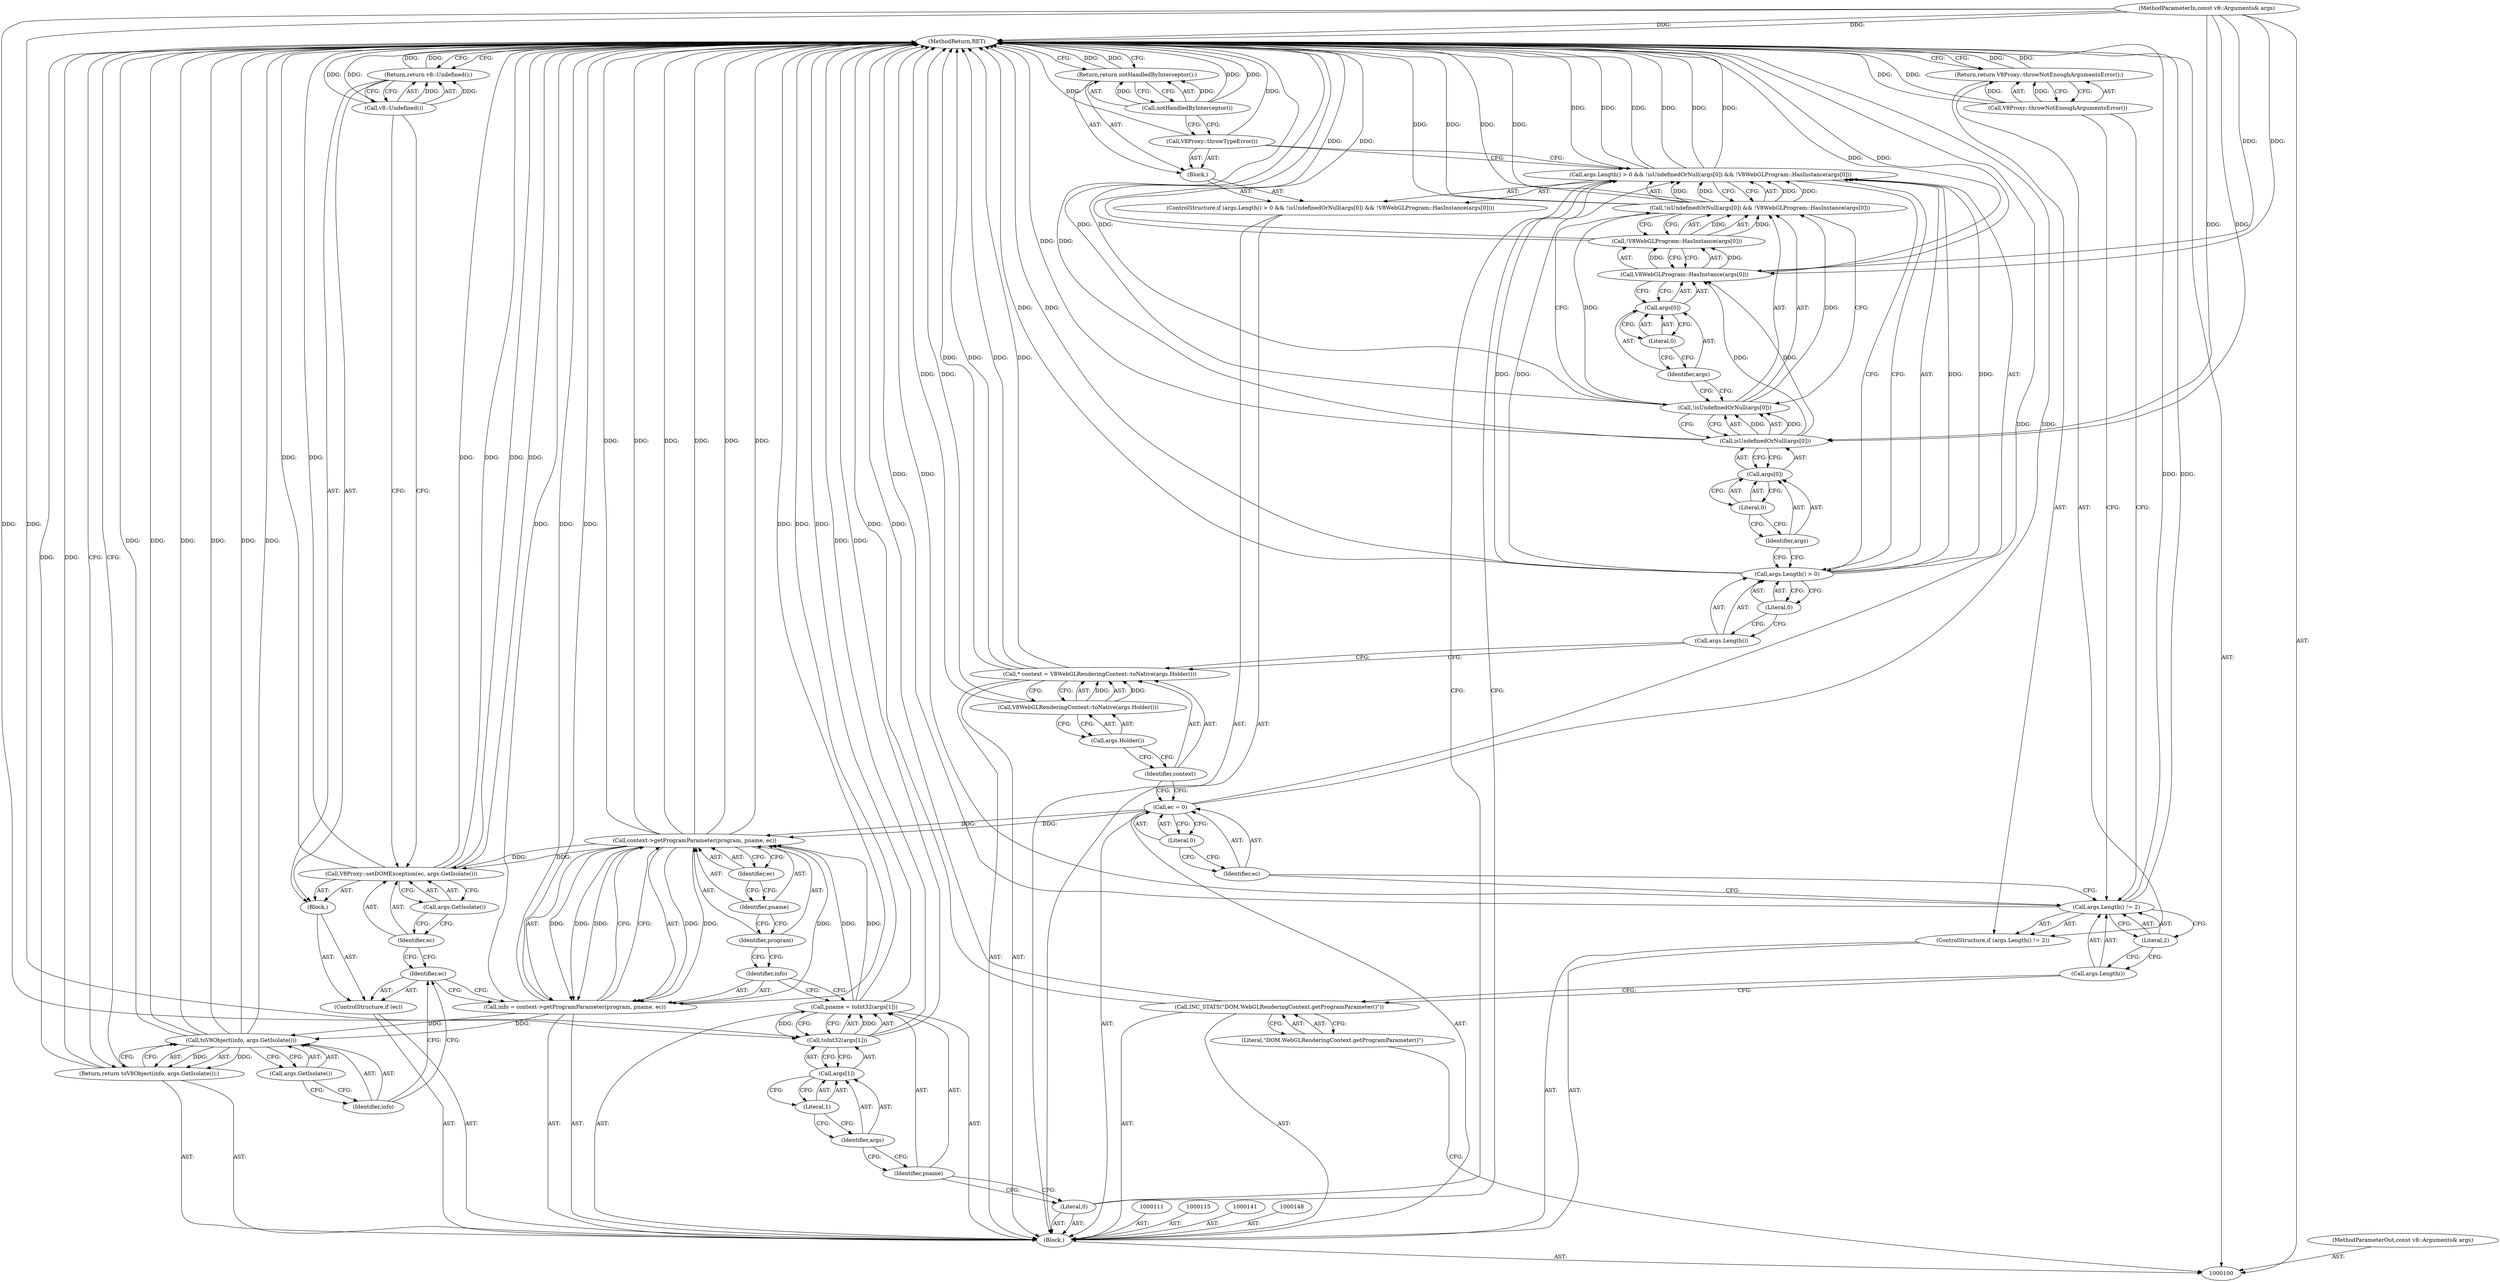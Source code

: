 digraph "1_Chrome_e9372a1bfd3588a80fcf49aa07321f0971dd6091_59" {
"1000167" [label="(MethodReturn,RET)"];
"1000101" [label="(MethodParameterIn,const v8::Arguments& args)"];
"1000264" [label="(MethodParameterOut,const v8::Arguments& args)"];
"1000124" [label="(Literal,0)"];
"1000125" [label="(Call,!isUndefinedOrNull(args[0]) && !V8WebGLProgram::HasInstance(args[0]))"];
"1000126" [label="(Call,!isUndefinedOrNull(args[0]))"];
"1000127" [label="(Call,isUndefinedOrNull(args[0]))"];
"1000120" [label="(ControlStructure,if (args.Length() > 0 && !isUndefinedOrNull(args[0]) && !V8WebGLProgram::HasInstance(args[0])))"];
"1000128" [label="(Call,args[0])"];
"1000129" [label="(Identifier,args)"];
"1000130" [label="(Literal,0)"];
"1000131" [label="(Call,!V8WebGLProgram::HasInstance(args[0]))"];
"1000132" [label="(Call,V8WebGLProgram::HasInstance(args[0]))"];
"1000121" [label="(Call,args.Length() > 0 && !isUndefinedOrNull(args[0]) && !V8WebGLProgram::HasInstance(args[0]))"];
"1000122" [label="(Call,args.Length() > 0)"];
"1000123" [label="(Call,args.Length())"];
"1000133" [label="(Call,args[0])"];
"1000134" [label="(Identifier,args)"];
"1000135" [label="(Literal,0)"];
"1000136" [label="(Block,)"];
"1000137" [label="(Call,V8Proxy::throwTypeError())"];
"1000139" [label="(Call,notHandledByInterceptor())"];
"1000138" [label="(Return,return notHandledByInterceptor();)"];
"1000140" [label="(Literal,0)"];
"1000142" [label="(Call,pname = toInt32(args[1]))"];
"1000143" [label="(Identifier,pname)"];
"1000144" [label="(Call,toInt32(args[1]))"];
"1000145" [label="(Call,args[1])"];
"1000146" [label="(Identifier,args)"];
"1000147" [label="(Literal,1)"];
"1000149" [label="(Call,info = context->getProgramParameter(program, pname, ec))"];
"1000150" [label="(Identifier,info)"];
"1000151" [label="(Call,context->getProgramParameter(program, pname, ec))"];
"1000152" [label="(Identifier,program)"];
"1000153" [label="(Identifier,pname)"];
"1000154" [label="(Identifier,ec)"];
"1000157" [label="(Block,)"];
"1000155" [label="(ControlStructure,if (ec))"];
"1000156" [label="(Identifier,ec)"];
"1000159" [label="(Identifier,ec)"];
"1000160" [label="(Call,args.GetIsolate())"];
"1000158" [label="(Call,V8Proxy::setDOMException(ec, args.GetIsolate()))"];
"1000162" [label="(Call,v8::Undefined())"];
"1000161" [label="(Return,return v8::Undefined();)"];
"1000102" [label="(Block,)"];
"1000164" [label="(Call,toV8Object(info, args.GetIsolate()))"];
"1000165" [label="(Identifier,info)"];
"1000166" [label="(Call,args.GetIsolate())"];
"1000163" [label="(Return,return toV8Object(info, args.GetIsolate());)"];
"1000104" [label="(Literal,\"DOM.WebGLRenderingContext.getProgramParameter()\")"];
"1000103" [label="(Call,INC_STATS(\"DOM.WebGLRenderingContext.getProgramParameter()\"))"];
"1000108" [label="(Literal,2)"];
"1000105" [label="(ControlStructure,if (args.Length() != 2))"];
"1000106" [label="(Call,args.Length() != 2)"];
"1000107" [label="(Call,args.Length())"];
"1000110" [label="(Call,V8Proxy::throwNotEnoughArgumentsError())"];
"1000109" [label="(Return,return V8Proxy::throwNotEnoughArgumentsError();)"];
"1000112" [label="(Call,ec = 0)"];
"1000113" [label="(Identifier,ec)"];
"1000114" [label="(Literal,0)"];
"1000116" [label="(Call,* context = V8WebGLRenderingContext::toNative(args.Holder()))"];
"1000117" [label="(Identifier,context)"];
"1000118" [label="(Call,V8WebGLRenderingContext::toNative(args.Holder()))"];
"1000119" [label="(Call,args.Holder())"];
"1000167" -> "1000100"  [label="AST: "];
"1000167" -> "1000109"  [label="CFG: "];
"1000167" -> "1000138"  [label="CFG: "];
"1000167" -> "1000161"  [label="CFG: "];
"1000167" -> "1000163"  [label="CFG: "];
"1000161" -> "1000167"  [label="DDG: "];
"1000163" -> "1000167"  [label="DDG: "];
"1000138" -> "1000167"  [label="DDG: "];
"1000109" -> "1000167"  [label="DDG: "];
"1000121" -> "1000167"  [label="DDG: "];
"1000121" -> "1000167"  [label="DDG: "];
"1000121" -> "1000167"  [label="DDG: "];
"1000158" -> "1000167"  [label="DDG: "];
"1000158" -> "1000167"  [label="DDG: "];
"1000158" -> "1000167"  [label="DDG: "];
"1000116" -> "1000167"  [label="DDG: "];
"1000116" -> "1000167"  [label="DDG: "];
"1000151" -> "1000167"  [label="DDG: "];
"1000151" -> "1000167"  [label="DDG: "];
"1000151" -> "1000167"  [label="DDG: "];
"1000149" -> "1000167"  [label="DDG: "];
"1000149" -> "1000167"  [label="DDG: "];
"1000127" -> "1000167"  [label="DDG: "];
"1000118" -> "1000167"  [label="DDG: "];
"1000162" -> "1000167"  [label="DDG: "];
"1000164" -> "1000167"  [label="DDG: "];
"1000164" -> "1000167"  [label="DDG: "];
"1000164" -> "1000167"  [label="DDG: "];
"1000125" -> "1000167"  [label="DDG: "];
"1000125" -> "1000167"  [label="DDG: "];
"1000106" -> "1000167"  [label="DDG: "];
"1000106" -> "1000167"  [label="DDG: "];
"1000122" -> "1000167"  [label="DDG: "];
"1000131" -> "1000167"  [label="DDG: "];
"1000139" -> "1000167"  [label="DDG: "];
"1000142" -> "1000167"  [label="DDG: "];
"1000103" -> "1000167"  [label="DDG: "];
"1000126" -> "1000167"  [label="DDG: "];
"1000132" -> "1000167"  [label="DDG: "];
"1000112" -> "1000167"  [label="DDG: "];
"1000101" -> "1000167"  [label="DDG: "];
"1000110" -> "1000167"  [label="DDG: "];
"1000144" -> "1000167"  [label="DDG: "];
"1000137" -> "1000167"  [label="DDG: "];
"1000101" -> "1000100"  [label="AST: "];
"1000101" -> "1000167"  [label="DDG: "];
"1000101" -> "1000127"  [label="DDG: "];
"1000101" -> "1000132"  [label="DDG: "];
"1000101" -> "1000144"  [label="DDG: "];
"1000264" -> "1000100"  [label="AST: "];
"1000124" -> "1000122"  [label="AST: "];
"1000124" -> "1000123"  [label="CFG: "];
"1000122" -> "1000124"  [label="CFG: "];
"1000125" -> "1000121"  [label="AST: "];
"1000125" -> "1000126"  [label="CFG: "];
"1000125" -> "1000131"  [label="CFG: "];
"1000126" -> "1000125"  [label="AST: "];
"1000131" -> "1000125"  [label="AST: "];
"1000121" -> "1000125"  [label="CFG: "];
"1000125" -> "1000167"  [label="DDG: "];
"1000125" -> "1000167"  [label="DDG: "];
"1000125" -> "1000121"  [label="DDG: "];
"1000125" -> "1000121"  [label="DDG: "];
"1000126" -> "1000125"  [label="DDG: "];
"1000131" -> "1000125"  [label="DDG: "];
"1000126" -> "1000125"  [label="AST: "];
"1000126" -> "1000127"  [label="CFG: "];
"1000127" -> "1000126"  [label="AST: "];
"1000134" -> "1000126"  [label="CFG: "];
"1000125" -> "1000126"  [label="CFG: "];
"1000126" -> "1000167"  [label="DDG: "];
"1000126" -> "1000125"  [label="DDG: "];
"1000127" -> "1000126"  [label="DDG: "];
"1000127" -> "1000126"  [label="AST: "];
"1000127" -> "1000128"  [label="CFG: "];
"1000128" -> "1000127"  [label="AST: "];
"1000126" -> "1000127"  [label="CFG: "];
"1000127" -> "1000167"  [label="DDG: "];
"1000127" -> "1000126"  [label="DDG: "];
"1000101" -> "1000127"  [label="DDG: "];
"1000127" -> "1000132"  [label="DDG: "];
"1000120" -> "1000102"  [label="AST: "];
"1000121" -> "1000120"  [label="AST: "];
"1000136" -> "1000120"  [label="AST: "];
"1000128" -> "1000127"  [label="AST: "];
"1000128" -> "1000130"  [label="CFG: "];
"1000129" -> "1000128"  [label="AST: "];
"1000130" -> "1000128"  [label="AST: "];
"1000127" -> "1000128"  [label="CFG: "];
"1000129" -> "1000128"  [label="AST: "];
"1000129" -> "1000122"  [label="CFG: "];
"1000130" -> "1000129"  [label="CFG: "];
"1000130" -> "1000128"  [label="AST: "];
"1000130" -> "1000129"  [label="CFG: "];
"1000128" -> "1000130"  [label="CFG: "];
"1000131" -> "1000125"  [label="AST: "];
"1000131" -> "1000132"  [label="CFG: "];
"1000132" -> "1000131"  [label="AST: "];
"1000125" -> "1000131"  [label="CFG: "];
"1000131" -> "1000167"  [label="DDG: "];
"1000131" -> "1000125"  [label="DDG: "];
"1000132" -> "1000131"  [label="DDG: "];
"1000132" -> "1000131"  [label="AST: "];
"1000132" -> "1000133"  [label="CFG: "];
"1000133" -> "1000132"  [label="AST: "];
"1000131" -> "1000132"  [label="CFG: "];
"1000132" -> "1000167"  [label="DDG: "];
"1000132" -> "1000131"  [label="DDG: "];
"1000127" -> "1000132"  [label="DDG: "];
"1000101" -> "1000132"  [label="DDG: "];
"1000121" -> "1000120"  [label="AST: "];
"1000121" -> "1000122"  [label="CFG: "];
"1000121" -> "1000125"  [label="CFG: "];
"1000122" -> "1000121"  [label="AST: "];
"1000125" -> "1000121"  [label="AST: "];
"1000137" -> "1000121"  [label="CFG: "];
"1000140" -> "1000121"  [label="CFG: "];
"1000121" -> "1000167"  [label="DDG: "];
"1000121" -> "1000167"  [label="DDG: "];
"1000121" -> "1000167"  [label="DDG: "];
"1000122" -> "1000121"  [label="DDG: "];
"1000122" -> "1000121"  [label="DDG: "];
"1000125" -> "1000121"  [label="DDG: "];
"1000125" -> "1000121"  [label="DDG: "];
"1000122" -> "1000121"  [label="AST: "];
"1000122" -> "1000124"  [label="CFG: "];
"1000123" -> "1000122"  [label="AST: "];
"1000124" -> "1000122"  [label="AST: "];
"1000129" -> "1000122"  [label="CFG: "];
"1000121" -> "1000122"  [label="CFG: "];
"1000122" -> "1000167"  [label="DDG: "];
"1000122" -> "1000121"  [label="DDG: "];
"1000122" -> "1000121"  [label="DDG: "];
"1000123" -> "1000122"  [label="AST: "];
"1000123" -> "1000116"  [label="CFG: "];
"1000124" -> "1000123"  [label="CFG: "];
"1000133" -> "1000132"  [label="AST: "];
"1000133" -> "1000135"  [label="CFG: "];
"1000134" -> "1000133"  [label="AST: "];
"1000135" -> "1000133"  [label="AST: "];
"1000132" -> "1000133"  [label="CFG: "];
"1000134" -> "1000133"  [label="AST: "];
"1000134" -> "1000126"  [label="CFG: "];
"1000135" -> "1000134"  [label="CFG: "];
"1000135" -> "1000133"  [label="AST: "];
"1000135" -> "1000134"  [label="CFG: "];
"1000133" -> "1000135"  [label="CFG: "];
"1000136" -> "1000120"  [label="AST: "];
"1000137" -> "1000136"  [label="AST: "];
"1000138" -> "1000136"  [label="AST: "];
"1000137" -> "1000136"  [label="AST: "];
"1000137" -> "1000121"  [label="CFG: "];
"1000139" -> "1000137"  [label="CFG: "];
"1000137" -> "1000167"  [label="DDG: "];
"1000139" -> "1000138"  [label="AST: "];
"1000139" -> "1000137"  [label="CFG: "];
"1000138" -> "1000139"  [label="CFG: "];
"1000139" -> "1000167"  [label="DDG: "];
"1000139" -> "1000138"  [label="DDG: "];
"1000138" -> "1000136"  [label="AST: "];
"1000138" -> "1000139"  [label="CFG: "];
"1000139" -> "1000138"  [label="AST: "];
"1000167" -> "1000138"  [label="CFG: "];
"1000138" -> "1000167"  [label="DDG: "];
"1000139" -> "1000138"  [label="DDG: "];
"1000140" -> "1000102"  [label="AST: "];
"1000140" -> "1000121"  [label="CFG: "];
"1000143" -> "1000140"  [label="CFG: "];
"1000142" -> "1000102"  [label="AST: "];
"1000142" -> "1000144"  [label="CFG: "];
"1000143" -> "1000142"  [label="AST: "];
"1000144" -> "1000142"  [label="AST: "];
"1000150" -> "1000142"  [label="CFG: "];
"1000142" -> "1000167"  [label="DDG: "];
"1000144" -> "1000142"  [label="DDG: "];
"1000142" -> "1000151"  [label="DDG: "];
"1000143" -> "1000142"  [label="AST: "];
"1000143" -> "1000140"  [label="CFG: "];
"1000146" -> "1000143"  [label="CFG: "];
"1000144" -> "1000142"  [label="AST: "];
"1000144" -> "1000145"  [label="CFG: "];
"1000145" -> "1000144"  [label="AST: "];
"1000142" -> "1000144"  [label="CFG: "];
"1000144" -> "1000167"  [label="DDG: "];
"1000144" -> "1000142"  [label="DDG: "];
"1000101" -> "1000144"  [label="DDG: "];
"1000145" -> "1000144"  [label="AST: "];
"1000145" -> "1000147"  [label="CFG: "];
"1000146" -> "1000145"  [label="AST: "];
"1000147" -> "1000145"  [label="AST: "];
"1000144" -> "1000145"  [label="CFG: "];
"1000146" -> "1000145"  [label="AST: "];
"1000146" -> "1000143"  [label="CFG: "];
"1000147" -> "1000146"  [label="CFG: "];
"1000147" -> "1000145"  [label="AST: "];
"1000147" -> "1000146"  [label="CFG: "];
"1000145" -> "1000147"  [label="CFG: "];
"1000149" -> "1000102"  [label="AST: "];
"1000149" -> "1000151"  [label="CFG: "];
"1000150" -> "1000149"  [label="AST: "];
"1000151" -> "1000149"  [label="AST: "];
"1000156" -> "1000149"  [label="CFG: "];
"1000149" -> "1000167"  [label="DDG: "];
"1000149" -> "1000167"  [label="DDG: "];
"1000151" -> "1000149"  [label="DDG: "];
"1000151" -> "1000149"  [label="DDG: "];
"1000151" -> "1000149"  [label="DDG: "];
"1000149" -> "1000164"  [label="DDG: "];
"1000150" -> "1000149"  [label="AST: "];
"1000150" -> "1000142"  [label="CFG: "];
"1000152" -> "1000150"  [label="CFG: "];
"1000151" -> "1000149"  [label="AST: "];
"1000151" -> "1000154"  [label="CFG: "];
"1000152" -> "1000151"  [label="AST: "];
"1000153" -> "1000151"  [label="AST: "];
"1000154" -> "1000151"  [label="AST: "];
"1000149" -> "1000151"  [label="CFG: "];
"1000151" -> "1000167"  [label="DDG: "];
"1000151" -> "1000167"  [label="DDG: "];
"1000151" -> "1000167"  [label="DDG: "];
"1000151" -> "1000149"  [label="DDG: "];
"1000151" -> "1000149"  [label="DDG: "];
"1000151" -> "1000149"  [label="DDG: "];
"1000142" -> "1000151"  [label="DDG: "];
"1000112" -> "1000151"  [label="DDG: "];
"1000151" -> "1000158"  [label="DDG: "];
"1000152" -> "1000151"  [label="AST: "];
"1000152" -> "1000150"  [label="CFG: "];
"1000153" -> "1000152"  [label="CFG: "];
"1000153" -> "1000151"  [label="AST: "];
"1000153" -> "1000152"  [label="CFG: "];
"1000154" -> "1000153"  [label="CFG: "];
"1000154" -> "1000151"  [label="AST: "];
"1000154" -> "1000153"  [label="CFG: "];
"1000151" -> "1000154"  [label="CFG: "];
"1000157" -> "1000155"  [label="AST: "];
"1000158" -> "1000157"  [label="AST: "];
"1000161" -> "1000157"  [label="AST: "];
"1000155" -> "1000102"  [label="AST: "];
"1000156" -> "1000155"  [label="AST: "];
"1000157" -> "1000155"  [label="AST: "];
"1000156" -> "1000155"  [label="AST: "];
"1000156" -> "1000149"  [label="CFG: "];
"1000159" -> "1000156"  [label="CFG: "];
"1000165" -> "1000156"  [label="CFG: "];
"1000159" -> "1000158"  [label="AST: "];
"1000159" -> "1000156"  [label="CFG: "];
"1000160" -> "1000159"  [label="CFG: "];
"1000160" -> "1000158"  [label="AST: "];
"1000160" -> "1000159"  [label="CFG: "];
"1000158" -> "1000160"  [label="CFG: "];
"1000158" -> "1000157"  [label="AST: "];
"1000158" -> "1000160"  [label="CFG: "];
"1000159" -> "1000158"  [label="AST: "];
"1000160" -> "1000158"  [label="AST: "];
"1000162" -> "1000158"  [label="CFG: "];
"1000158" -> "1000167"  [label="DDG: "];
"1000158" -> "1000167"  [label="DDG: "];
"1000158" -> "1000167"  [label="DDG: "];
"1000151" -> "1000158"  [label="DDG: "];
"1000162" -> "1000161"  [label="AST: "];
"1000162" -> "1000158"  [label="CFG: "];
"1000161" -> "1000162"  [label="CFG: "];
"1000162" -> "1000167"  [label="DDG: "];
"1000162" -> "1000161"  [label="DDG: "];
"1000161" -> "1000157"  [label="AST: "];
"1000161" -> "1000162"  [label="CFG: "];
"1000162" -> "1000161"  [label="AST: "];
"1000167" -> "1000161"  [label="CFG: "];
"1000161" -> "1000167"  [label="DDG: "];
"1000162" -> "1000161"  [label="DDG: "];
"1000102" -> "1000100"  [label="AST: "];
"1000103" -> "1000102"  [label="AST: "];
"1000105" -> "1000102"  [label="AST: "];
"1000111" -> "1000102"  [label="AST: "];
"1000112" -> "1000102"  [label="AST: "];
"1000115" -> "1000102"  [label="AST: "];
"1000116" -> "1000102"  [label="AST: "];
"1000120" -> "1000102"  [label="AST: "];
"1000140" -> "1000102"  [label="AST: "];
"1000141" -> "1000102"  [label="AST: "];
"1000142" -> "1000102"  [label="AST: "];
"1000148" -> "1000102"  [label="AST: "];
"1000149" -> "1000102"  [label="AST: "];
"1000155" -> "1000102"  [label="AST: "];
"1000163" -> "1000102"  [label="AST: "];
"1000164" -> "1000163"  [label="AST: "];
"1000164" -> "1000166"  [label="CFG: "];
"1000165" -> "1000164"  [label="AST: "];
"1000166" -> "1000164"  [label="AST: "];
"1000163" -> "1000164"  [label="CFG: "];
"1000164" -> "1000167"  [label="DDG: "];
"1000164" -> "1000167"  [label="DDG: "];
"1000164" -> "1000167"  [label="DDG: "];
"1000164" -> "1000163"  [label="DDG: "];
"1000149" -> "1000164"  [label="DDG: "];
"1000165" -> "1000164"  [label="AST: "];
"1000165" -> "1000156"  [label="CFG: "];
"1000166" -> "1000165"  [label="CFG: "];
"1000166" -> "1000164"  [label="AST: "];
"1000166" -> "1000165"  [label="CFG: "];
"1000164" -> "1000166"  [label="CFG: "];
"1000163" -> "1000102"  [label="AST: "];
"1000163" -> "1000164"  [label="CFG: "];
"1000164" -> "1000163"  [label="AST: "];
"1000167" -> "1000163"  [label="CFG: "];
"1000163" -> "1000167"  [label="DDG: "];
"1000164" -> "1000163"  [label="DDG: "];
"1000104" -> "1000103"  [label="AST: "];
"1000104" -> "1000100"  [label="CFG: "];
"1000103" -> "1000104"  [label="CFG: "];
"1000103" -> "1000102"  [label="AST: "];
"1000103" -> "1000104"  [label="CFG: "];
"1000104" -> "1000103"  [label="AST: "];
"1000107" -> "1000103"  [label="CFG: "];
"1000103" -> "1000167"  [label="DDG: "];
"1000108" -> "1000106"  [label="AST: "];
"1000108" -> "1000107"  [label="CFG: "];
"1000106" -> "1000108"  [label="CFG: "];
"1000105" -> "1000102"  [label="AST: "];
"1000106" -> "1000105"  [label="AST: "];
"1000109" -> "1000105"  [label="AST: "];
"1000106" -> "1000105"  [label="AST: "];
"1000106" -> "1000108"  [label="CFG: "];
"1000107" -> "1000106"  [label="AST: "];
"1000108" -> "1000106"  [label="AST: "];
"1000110" -> "1000106"  [label="CFG: "];
"1000113" -> "1000106"  [label="CFG: "];
"1000106" -> "1000167"  [label="DDG: "];
"1000106" -> "1000167"  [label="DDG: "];
"1000107" -> "1000106"  [label="AST: "];
"1000107" -> "1000103"  [label="CFG: "];
"1000108" -> "1000107"  [label="CFG: "];
"1000110" -> "1000109"  [label="AST: "];
"1000110" -> "1000106"  [label="CFG: "];
"1000109" -> "1000110"  [label="CFG: "];
"1000110" -> "1000167"  [label="DDG: "];
"1000110" -> "1000109"  [label="DDG: "];
"1000109" -> "1000105"  [label="AST: "];
"1000109" -> "1000110"  [label="CFG: "];
"1000110" -> "1000109"  [label="AST: "];
"1000167" -> "1000109"  [label="CFG: "];
"1000109" -> "1000167"  [label="DDG: "];
"1000110" -> "1000109"  [label="DDG: "];
"1000112" -> "1000102"  [label="AST: "];
"1000112" -> "1000114"  [label="CFG: "];
"1000113" -> "1000112"  [label="AST: "];
"1000114" -> "1000112"  [label="AST: "];
"1000117" -> "1000112"  [label="CFG: "];
"1000112" -> "1000167"  [label="DDG: "];
"1000112" -> "1000151"  [label="DDG: "];
"1000113" -> "1000112"  [label="AST: "];
"1000113" -> "1000106"  [label="CFG: "];
"1000114" -> "1000113"  [label="CFG: "];
"1000114" -> "1000112"  [label="AST: "];
"1000114" -> "1000113"  [label="CFG: "];
"1000112" -> "1000114"  [label="CFG: "];
"1000116" -> "1000102"  [label="AST: "];
"1000116" -> "1000118"  [label="CFG: "];
"1000117" -> "1000116"  [label="AST: "];
"1000118" -> "1000116"  [label="AST: "];
"1000123" -> "1000116"  [label="CFG: "];
"1000116" -> "1000167"  [label="DDG: "];
"1000116" -> "1000167"  [label="DDG: "];
"1000118" -> "1000116"  [label="DDG: "];
"1000117" -> "1000116"  [label="AST: "];
"1000117" -> "1000112"  [label="CFG: "];
"1000119" -> "1000117"  [label="CFG: "];
"1000118" -> "1000116"  [label="AST: "];
"1000118" -> "1000119"  [label="CFG: "];
"1000119" -> "1000118"  [label="AST: "];
"1000116" -> "1000118"  [label="CFG: "];
"1000118" -> "1000167"  [label="DDG: "];
"1000118" -> "1000116"  [label="DDG: "];
"1000119" -> "1000118"  [label="AST: "];
"1000119" -> "1000117"  [label="CFG: "];
"1000118" -> "1000119"  [label="CFG: "];
}
